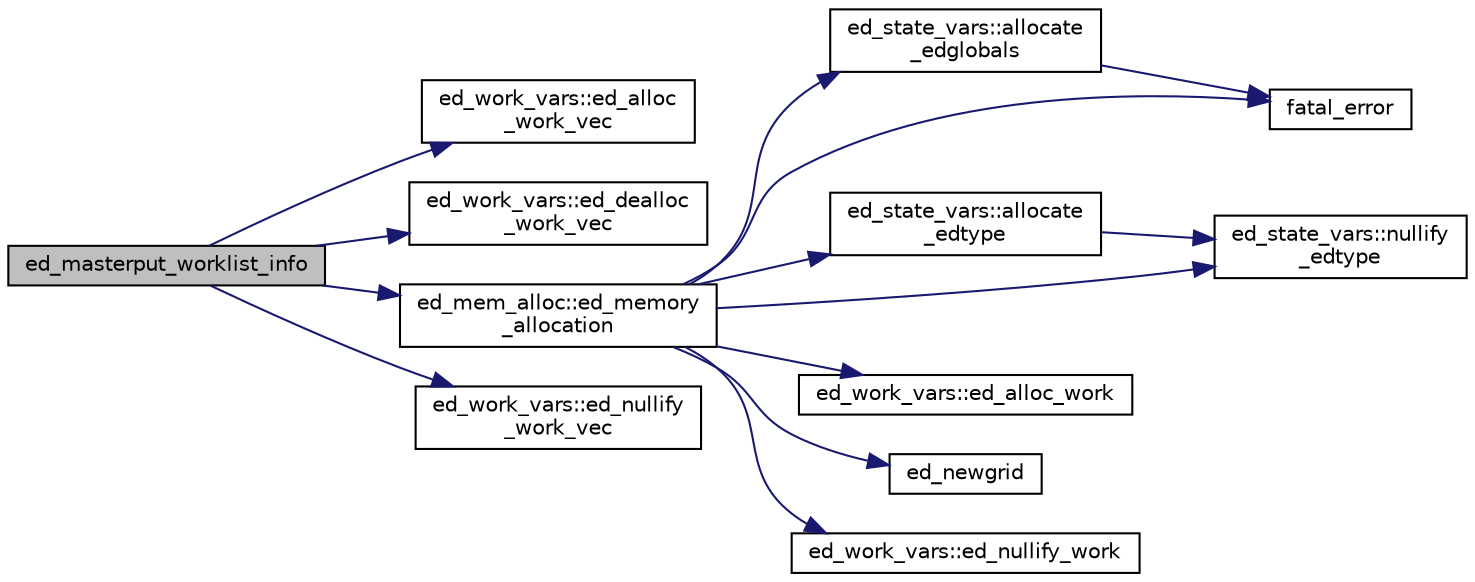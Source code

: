 digraph "ed_masterput_worklist_info"
{
 // LATEX_PDF_SIZE
  edge [fontname="Helvetica",fontsize="10",labelfontname="Helvetica",labelfontsize="10"];
  node [fontname="Helvetica",fontsize="10",shape=record];
  rankdir="LR";
  Node1 [label="ed_masterput_worklist_info",height=0.2,width=0.4,color="black", fillcolor="grey75", style="filled", fontcolor="black",tooltip=" "];
  Node1 -> Node2 [color="midnightblue",fontsize="10",style="solid",fontname="Helvetica"];
  Node2 [label="ed_work_vars::ed_alloc\l_work_vec",height=0.2,width=0.4,color="black", fillcolor="white", style="filled",URL="$namespaceed__work__vars.html#a5df6efe6c5b192d365161ad999858f25",tooltip=" "];
  Node1 -> Node3 [color="midnightblue",fontsize="10",style="solid",fontname="Helvetica"];
  Node3 [label="ed_work_vars::ed_dealloc\l_work_vec",height=0.2,width=0.4,color="black", fillcolor="white", style="filled",URL="$namespaceed__work__vars.html#a61bfa6695e1a8ac94e02b917a83aabea",tooltip=" "];
  Node1 -> Node4 [color="midnightblue",fontsize="10",style="solid",fontname="Helvetica"];
  Node4 [label="ed_mem_alloc::ed_memory\l_allocation",height=0.2,width=0.4,color="black", fillcolor="white", style="filled",URL="$namespaceed__mem__alloc.html#a410d759cf4e13ea20ace04982d91d9bb",tooltip=" "];
  Node4 -> Node5 [color="midnightblue",fontsize="10",style="solid",fontname="Helvetica"];
  Node5 [label="ed_state_vars::allocate\l_edglobals",height=0.2,width=0.4,color="black", fillcolor="white", style="filled",URL="$namespaceed__state__vars.html#a01c02fd632892eb11eaac0daacc106d2",tooltip="Allocates the global dimensions (outside the structure)."];
  Node5 -> Node6 [color="midnightblue",fontsize="10",style="solid",fontname="Helvetica"];
  Node6 [label="fatal_error",height=0.2,width=0.4,color="black", fillcolor="white", style="filled",URL="$fatal__error_8_f90.html#a2a2bff228716ab48a81c795b348d1665",tooltip=" "];
  Node4 -> Node7 [color="midnightblue",fontsize="10",style="solid",fontname="Helvetica"];
  Node7 [label="ed_state_vars::allocate\l_edtype",height=0.2,width=0.4,color="black", fillcolor="white", style="filled",URL="$namespaceed__state__vars.html#aa47dd5e1964efcbfa0844f75d1763ce5",tooltip="Allocates the polygon-level variables."];
  Node7 -> Node8 [color="midnightblue",fontsize="10",style="solid",fontname="Helvetica"];
  Node8 [label="ed_state_vars::nullify\l_edtype",height=0.2,width=0.4,color="black", fillcolor="white", style="filled",URL="$namespaceed__state__vars.html#a0df5f674bdb76d915f34b1c6987f6815",tooltip="Nullifies all polygon pointers."];
  Node4 -> Node9 [color="midnightblue",fontsize="10",style="solid",fontname="Helvetica"];
  Node9 [label="ed_work_vars::ed_alloc_work",height=0.2,width=0.4,color="black", fillcolor="white", style="filled",URL="$namespaceed__work__vars.html#a01ba1ac60fb7fc6120b2caa0044b3c21",tooltip=" "];
  Node4 -> Node10 [color="midnightblue",fontsize="10",style="solid",fontname="Helvetica"];
  Node10 [label="ed_newgrid",height=0.2,width=0.4,color="black", fillcolor="white", style="filled",URL="$ed__grid_8f90.html#a91112e6806db1100d405228002308384",tooltip=" "];
  Node4 -> Node11 [color="midnightblue",fontsize="10",style="solid",fontname="Helvetica"];
  Node11 [label="ed_work_vars::ed_nullify_work",height=0.2,width=0.4,color="black", fillcolor="white", style="filled",URL="$namespaceed__work__vars.html#aa1df64125c17b7fc7f50eda82c32e805",tooltip=" "];
  Node4 -> Node6 [color="midnightblue",fontsize="10",style="solid",fontname="Helvetica"];
  Node4 -> Node8 [color="midnightblue",fontsize="10",style="solid",fontname="Helvetica"];
  Node1 -> Node12 [color="midnightblue",fontsize="10",style="solid",fontname="Helvetica"];
  Node12 [label="ed_work_vars::ed_nullify\l_work_vec",height=0.2,width=0.4,color="black", fillcolor="white", style="filled",URL="$namespaceed__work__vars.html#a328d5a0e766e58bd6e2b015fa91ad8db",tooltip=" "];
}
